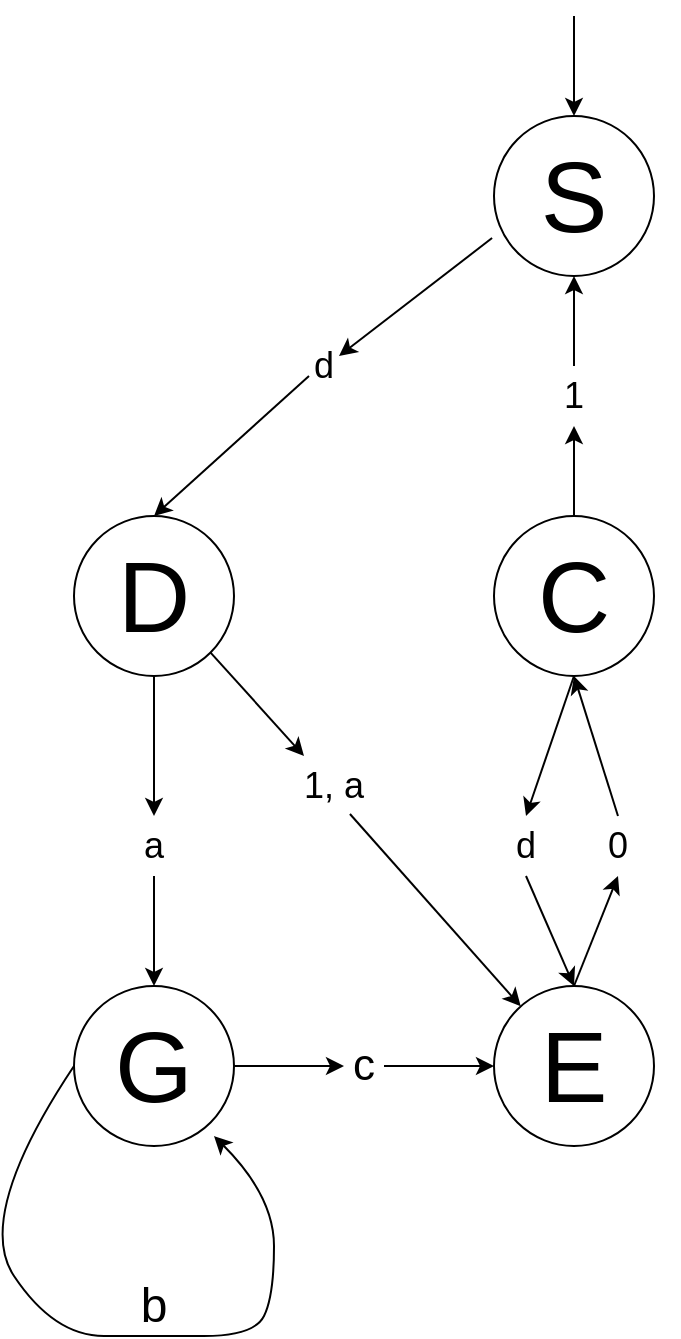 <mxfile version="21.3.2" type="device">
  <diagram name="Страница 1" id="Fg3BY_C1L5Qf-EXtIi31">
    <mxGraphModel dx="839" dy="485" grid="1" gridSize="10" guides="1" tooltips="1" connect="1" arrows="1" fold="1" page="1" pageScale="1" pageWidth="827" pageHeight="1169" math="0" shadow="0">
      <root>
        <mxCell id="0" />
        <mxCell id="1" parent="0" />
        <mxCell id="1BDLR0EWNqo_DHWx4Gqi-1" value="&lt;font style=&quot;font-size: 50px;&quot;&gt;S&lt;/font&gt;" style="ellipse;whiteSpace=wrap;html=1;aspect=fixed;" vertex="1" parent="1">
          <mxGeometry x="360" y="70" width="80" height="80" as="geometry" />
        </mxCell>
        <mxCell id="1BDLR0EWNqo_DHWx4Gqi-2" value="&lt;font style=&quot;font-size: 50px;&quot;&gt;C&lt;/font&gt;" style="ellipse;whiteSpace=wrap;html=1;aspect=fixed;" vertex="1" parent="1">
          <mxGeometry x="360" y="270" width="80" height="80" as="geometry" />
        </mxCell>
        <mxCell id="1BDLR0EWNqo_DHWx4Gqi-3" value="&lt;font style=&quot;font-size: 50px;&quot;&gt;D&lt;/font&gt;" style="ellipse;whiteSpace=wrap;html=1;aspect=fixed;" vertex="1" parent="1">
          <mxGeometry x="150" y="270" width="80" height="80" as="geometry" />
        </mxCell>
        <mxCell id="1BDLR0EWNqo_DHWx4Gqi-4" value="&lt;font style=&quot;font-size: 50px;&quot;&gt;E&lt;/font&gt;" style="ellipse;whiteSpace=wrap;html=1;aspect=fixed;" vertex="1" parent="1">
          <mxGeometry x="360" y="505" width="80" height="80" as="geometry" />
        </mxCell>
        <mxCell id="1BDLR0EWNqo_DHWx4Gqi-5" value="&lt;font style=&quot;font-size: 50px;&quot;&gt;G&lt;/font&gt;" style="ellipse;whiteSpace=wrap;html=1;aspect=fixed;" vertex="1" parent="1">
          <mxGeometry x="150" y="505" width="80" height="80" as="geometry" />
        </mxCell>
        <mxCell id="1BDLR0EWNqo_DHWx4Gqi-9" value="" style="endArrow=classic;html=1;rounded=0;entryX=0.5;entryY=0;entryDx=0;entryDy=0;" edge="1" parent="1" target="1BDLR0EWNqo_DHWx4Gqi-1">
          <mxGeometry width="50" height="50" relative="1" as="geometry">
            <mxPoint x="400" y="20" as="sourcePoint" />
            <mxPoint x="340" y="30" as="targetPoint" />
          </mxGeometry>
        </mxCell>
        <mxCell id="1BDLR0EWNqo_DHWx4Gqi-13" value="" style="endArrow=classic;html=1;rounded=0;entryX=0.5;entryY=1;entryDx=0;entryDy=0;exitX=0.5;exitY=0;exitDx=0;exitDy=0;" edge="1" parent="1" source="1BDLR0EWNqo_DHWx4Gqi-15" target="1BDLR0EWNqo_DHWx4Gqi-1">
          <mxGeometry width="50" height="50" relative="1" as="geometry">
            <mxPoint x="364" y="220" as="sourcePoint" />
            <mxPoint x="414" y="170" as="targetPoint" />
          </mxGeometry>
        </mxCell>
        <mxCell id="1BDLR0EWNqo_DHWx4Gqi-14" value="" style="endArrow=classic;html=1;rounded=0;entryX=0.5;entryY=1;entryDx=0;entryDy=0;exitX=0.5;exitY=0;exitDx=0;exitDy=0;" edge="1" parent="1" source="1BDLR0EWNqo_DHWx4Gqi-2" target="1BDLR0EWNqo_DHWx4Gqi-15">
          <mxGeometry width="50" height="50" relative="1" as="geometry">
            <mxPoint x="400" y="270" as="sourcePoint" />
            <mxPoint x="400" y="150" as="targetPoint" />
          </mxGeometry>
        </mxCell>
        <mxCell id="1BDLR0EWNqo_DHWx4Gqi-15" value="&lt;font style=&quot;font-size: 18px;&quot;&gt;1&lt;/font&gt;" style="text;html=1;strokeColor=none;fillColor=none;align=center;verticalAlign=middle;whiteSpace=wrap;rounded=0;" vertex="1" parent="1">
          <mxGeometry x="370" y="195" width="60" height="30" as="geometry" />
        </mxCell>
        <mxCell id="1BDLR0EWNqo_DHWx4Gqi-16" value="" style="endArrow=classic;html=1;rounded=0;exitX=0.5;exitY=0;exitDx=0;exitDy=0;entryX=0.5;entryY=0;entryDx=0;entryDy=0;" edge="1" parent="1" target="1BDLR0EWNqo_DHWx4Gqi-18">
          <mxGeometry width="50" height="50" relative="1" as="geometry">
            <mxPoint x="400" y="350" as="sourcePoint" />
            <mxPoint x="364" y="430" as="targetPoint" />
          </mxGeometry>
        </mxCell>
        <mxCell id="1BDLR0EWNqo_DHWx4Gqi-17" value="" style="endArrow=classic;html=1;rounded=0;exitX=0.5;exitY=1;exitDx=0;exitDy=0;entryX=0.5;entryY=0;entryDx=0;entryDy=0;" edge="1" parent="1" target="1BDLR0EWNqo_DHWx4Gqi-4" source="1BDLR0EWNqo_DHWx4Gqi-18">
          <mxGeometry width="50" height="50" relative="1" as="geometry">
            <mxPoint x="400" y="360" as="sourcePoint" />
            <mxPoint x="400" y="500" as="targetPoint" />
          </mxGeometry>
        </mxCell>
        <mxCell id="1BDLR0EWNqo_DHWx4Gqi-18" value="&lt;font style=&quot;font-size: 18px;&quot;&gt;d&lt;/font&gt;" style="text;html=1;strokeColor=none;fillColor=none;align=center;verticalAlign=middle;whiteSpace=wrap;rounded=0;direction=east;" vertex="1" parent="1">
          <mxGeometry x="346" y="420" width="60" height="30" as="geometry" />
        </mxCell>
        <mxCell id="1BDLR0EWNqo_DHWx4Gqi-19" value="" style="endArrow=classic;html=1;rounded=0;exitX=0.5;exitY=0;exitDx=0;exitDy=0;entryX=0.5;entryY=1;entryDx=0;entryDy=0;" edge="1" parent="1" target="1BDLR0EWNqo_DHWx4Gqi-2" source="1BDLR0EWNqo_DHWx4Gqi-21">
          <mxGeometry width="50" height="50" relative="1" as="geometry">
            <mxPoint x="424" y="430" as="sourcePoint" />
            <mxPoint x="460" y="350" as="targetPoint" />
          </mxGeometry>
        </mxCell>
        <mxCell id="1BDLR0EWNqo_DHWx4Gqi-20" value="" style="endArrow=classic;html=1;rounded=0;entryX=0.5;entryY=1;entryDx=0;entryDy=0;exitX=0.5;exitY=0;exitDx=0;exitDy=0;" edge="1" parent="1" source="1BDLR0EWNqo_DHWx4Gqi-4" target="1BDLR0EWNqo_DHWx4Gqi-21">
          <mxGeometry width="50" height="50" relative="1" as="geometry">
            <mxPoint x="460" y="505" as="sourcePoint" />
            <mxPoint x="460" y="360" as="targetPoint" />
          </mxGeometry>
        </mxCell>
        <mxCell id="1BDLR0EWNqo_DHWx4Gqi-21" value="&lt;font style=&quot;font-size: 18px;&quot;&gt;0&lt;/font&gt;" style="text;html=1;strokeColor=none;fillColor=none;align=center;verticalAlign=middle;whiteSpace=wrap;rounded=0;direction=east;" vertex="1" parent="1">
          <mxGeometry x="392" y="420" width="60" height="30" as="geometry" />
        </mxCell>
        <mxCell id="1BDLR0EWNqo_DHWx4Gqi-23" value="" style="endArrow=classic;html=1;rounded=0;exitX=-0.012;exitY=0.763;exitDx=0;exitDy=0;entryX=0.75;entryY=0;entryDx=0;entryDy=0;exitPerimeter=0;" edge="1" parent="1" target="1BDLR0EWNqo_DHWx4Gqi-25" source="1BDLR0EWNqo_DHWx4Gqi-1">
          <mxGeometry width="50" height="50" relative="1" as="geometry">
            <mxPoint x="280" y="130" as="sourcePoint" />
            <mxPoint x="244" y="210" as="targetPoint" />
          </mxGeometry>
        </mxCell>
        <mxCell id="1BDLR0EWNqo_DHWx4Gqi-24" value="" style="endArrow=classic;html=1;rounded=0;exitX=0.25;exitY=1;exitDx=0;exitDy=0;entryX=0.5;entryY=0;entryDx=0;entryDy=0;" edge="1" parent="1" source="1BDLR0EWNqo_DHWx4Gqi-25" target="1BDLR0EWNqo_DHWx4Gqi-3">
          <mxGeometry width="50" height="50" relative="1" as="geometry">
            <mxPoint x="280" y="140" as="sourcePoint" />
            <mxPoint x="280" y="285" as="targetPoint" />
          </mxGeometry>
        </mxCell>
        <mxCell id="1BDLR0EWNqo_DHWx4Gqi-25" value="&lt;font style=&quot;font-size: 18px;&quot;&gt;d&lt;/font&gt;" style="text;html=1;strokeColor=none;fillColor=none;align=center;verticalAlign=middle;whiteSpace=wrap;rounded=0;direction=east;" vertex="1" parent="1">
          <mxGeometry x="260" y="190" width="30" height="10" as="geometry" />
        </mxCell>
        <mxCell id="1BDLR0EWNqo_DHWx4Gqi-29" value="" style="endArrow=classic;html=1;rounded=0;exitX=0.5;exitY=1;exitDx=0;exitDy=0;entryX=0.5;entryY=0;entryDx=0;entryDy=0;" edge="1" parent="1" target="1BDLR0EWNqo_DHWx4Gqi-31" source="1BDLR0EWNqo_DHWx4Gqi-3">
          <mxGeometry width="50" height="50" relative="1" as="geometry">
            <mxPoint x="190" y="350" as="sourcePoint" />
            <mxPoint x="154" y="430" as="targetPoint" />
          </mxGeometry>
        </mxCell>
        <mxCell id="1BDLR0EWNqo_DHWx4Gqi-30" value="" style="endArrow=classic;html=1;rounded=0;exitX=0.5;exitY=1;exitDx=0;exitDy=0;entryX=0.5;entryY=0;entryDx=0;entryDy=0;" edge="1" parent="1" source="1BDLR0EWNqo_DHWx4Gqi-31" target="1BDLR0EWNqo_DHWx4Gqi-5">
          <mxGeometry width="50" height="50" relative="1" as="geometry">
            <mxPoint x="190" y="360" as="sourcePoint" />
            <mxPoint x="190" y="505" as="targetPoint" />
          </mxGeometry>
        </mxCell>
        <mxCell id="1BDLR0EWNqo_DHWx4Gqi-31" value="&lt;font style=&quot;font-size: 18px;&quot;&gt;a&lt;/font&gt;" style="text;html=1;strokeColor=none;fillColor=none;align=center;verticalAlign=middle;whiteSpace=wrap;rounded=0;direction=east;" vertex="1" parent="1">
          <mxGeometry x="160" y="420" width="60" height="30" as="geometry" />
        </mxCell>
        <mxCell id="1BDLR0EWNqo_DHWx4Gqi-32" value="" style="endArrow=classic;html=1;rounded=0;exitX=1;exitY=0.5;exitDx=0;exitDy=0;entryX=0;entryY=0.5;entryDx=0;entryDy=0;" edge="1" parent="1" source="1BDLR0EWNqo_DHWx4Gqi-34" target="1BDLR0EWNqo_DHWx4Gqi-4">
          <mxGeometry width="50" height="50" relative="1" as="geometry">
            <mxPoint x="280" y="570" as="sourcePoint" />
            <mxPoint x="330" y="520" as="targetPoint" />
          </mxGeometry>
        </mxCell>
        <mxCell id="1BDLR0EWNqo_DHWx4Gqi-33" value="" style="endArrow=classic;html=1;rounded=0;exitX=1;exitY=0.5;exitDx=0;exitDy=0;entryX=0;entryY=0.5;entryDx=0;entryDy=0;" edge="1" parent="1" source="1BDLR0EWNqo_DHWx4Gqi-5" target="1BDLR0EWNqo_DHWx4Gqi-34">
          <mxGeometry width="50" height="50" relative="1" as="geometry">
            <mxPoint x="230" y="545" as="sourcePoint" />
            <mxPoint x="360" y="545" as="targetPoint" />
          </mxGeometry>
        </mxCell>
        <mxCell id="1BDLR0EWNqo_DHWx4Gqi-34" value="c" style="text;html=1;strokeColor=none;fillColor=none;align=center;verticalAlign=middle;whiteSpace=wrap;rounded=0;fontSize=22;" vertex="1" parent="1">
          <mxGeometry x="285" y="537.5" width="20" height="15" as="geometry" />
        </mxCell>
        <mxCell id="1BDLR0EWNqo_DHWx4Gqi-35" value="" style="endArrow=classic;html=1;rounded=0;exitX=1;exitY=1;exitDx=0;exitDy=0;entryX=0.25;entryY=0;entryDx=0;entryDy=0;" edge="1" parent="1" target="1BDLR0EWNqo_DHWx4Gqi-37" source="1BDLR0EWNqo_DHWx4Gqi-3">
          <mxGeometry width="50" height="50" relative="1" as="geometry">
            <mxPoint x="270" y="320" as="sourcePoint" />
            <mxPoint x="234" y="400" as="targetPoint" />
          </mxGeometry>
        </mxCell>
        <mxCell id="1BDLR0EWNqo_DHWx4Gqi-36" value="" style="endArrow=classic;html=1;rounded=0;exitX=0.633;exitY=0.967;exitDx=0;exitDy=0;exitPerimeter=0;" edge="1" parent="1" source="1BDLR0EWNqo_DHWx4Gqi-37" target="1BDLR0EWNqo_DHWx4Gqi-4">
          <mxGeometry width="50" height="50" relative="1" as="geometry">
            <mxPoint x="270" y="330" as="sourcePoint" />
            <mxPoint x="270" y="475" as="targetPoint" />
          </mxGeometry>
        </mxCell>
        <mxCell id="1BDLR0EWNqo_DHWx4Gqi-37" value="&lt;font style=&quot;font-size: 18px;&quot;&gt;1, a&lt;/font&gt;" style="text;html=1;strokeColor=none;fillColor=none;align=center;verticalAlign=middle;whiteSpace=wrap;rounded=0;direction=east;" vertex="1" parent="1">
          <mxGeometry x="250" y="390" width="60" height="30" as="geometry" />
        </mxCell>
        <mxCell id="1BDLR0EWNqo_DHWx4Gqi-39" value="" style="curved=1;endArrow=classic;html=1;rounded=0;entryX=0.875;entryY=0.938;entryDx=0;entryDy=0;entryPerimeter=0;exitX=0;exitY=0.5;exitDx=0;exitDy=0;" edge="1" parent="1" source="1BDLR0EWNqo_DHWx4Gqi-5" target="1BDLR0EWNqo_DHWx4Gqi-5">
          <mxGeometry width="50" height="50" relative="1" as="geometry">
            <mxPoint x="140" y="720" as="sourcePoint" />
            <mxPoint x="100" y="600" as="targetPoint" />
            <Array as="points">
              <mxPoint x="100" y="620" />
              <mxPoint x="140" y="680" />
              <mxPoint x="190" y="680" />
              <mxPoint x="240" y="680" />
              <mxPoint x="250" y="660" />
              <mxPoint x="250" y="610" />
            </Array>
          </mxGeometry>
        </mxCell>
        <mxCell id="1BDLR0EWNqo_DHWx4Gqi-42" value="b" style="text;html=1;strokeColor=none;fillColor=none;align=center;verticalAlign=middle;whiteSpace=wrap;rounded=0;fontSize=24;" vertex="1" parent="1">
          <mxGeometry x="160" y="650" width="60" height="30" as="geometry" />
        </mxCell>
      </root>
    </mxGraphModel>
  </diagram>
</mxfile>
